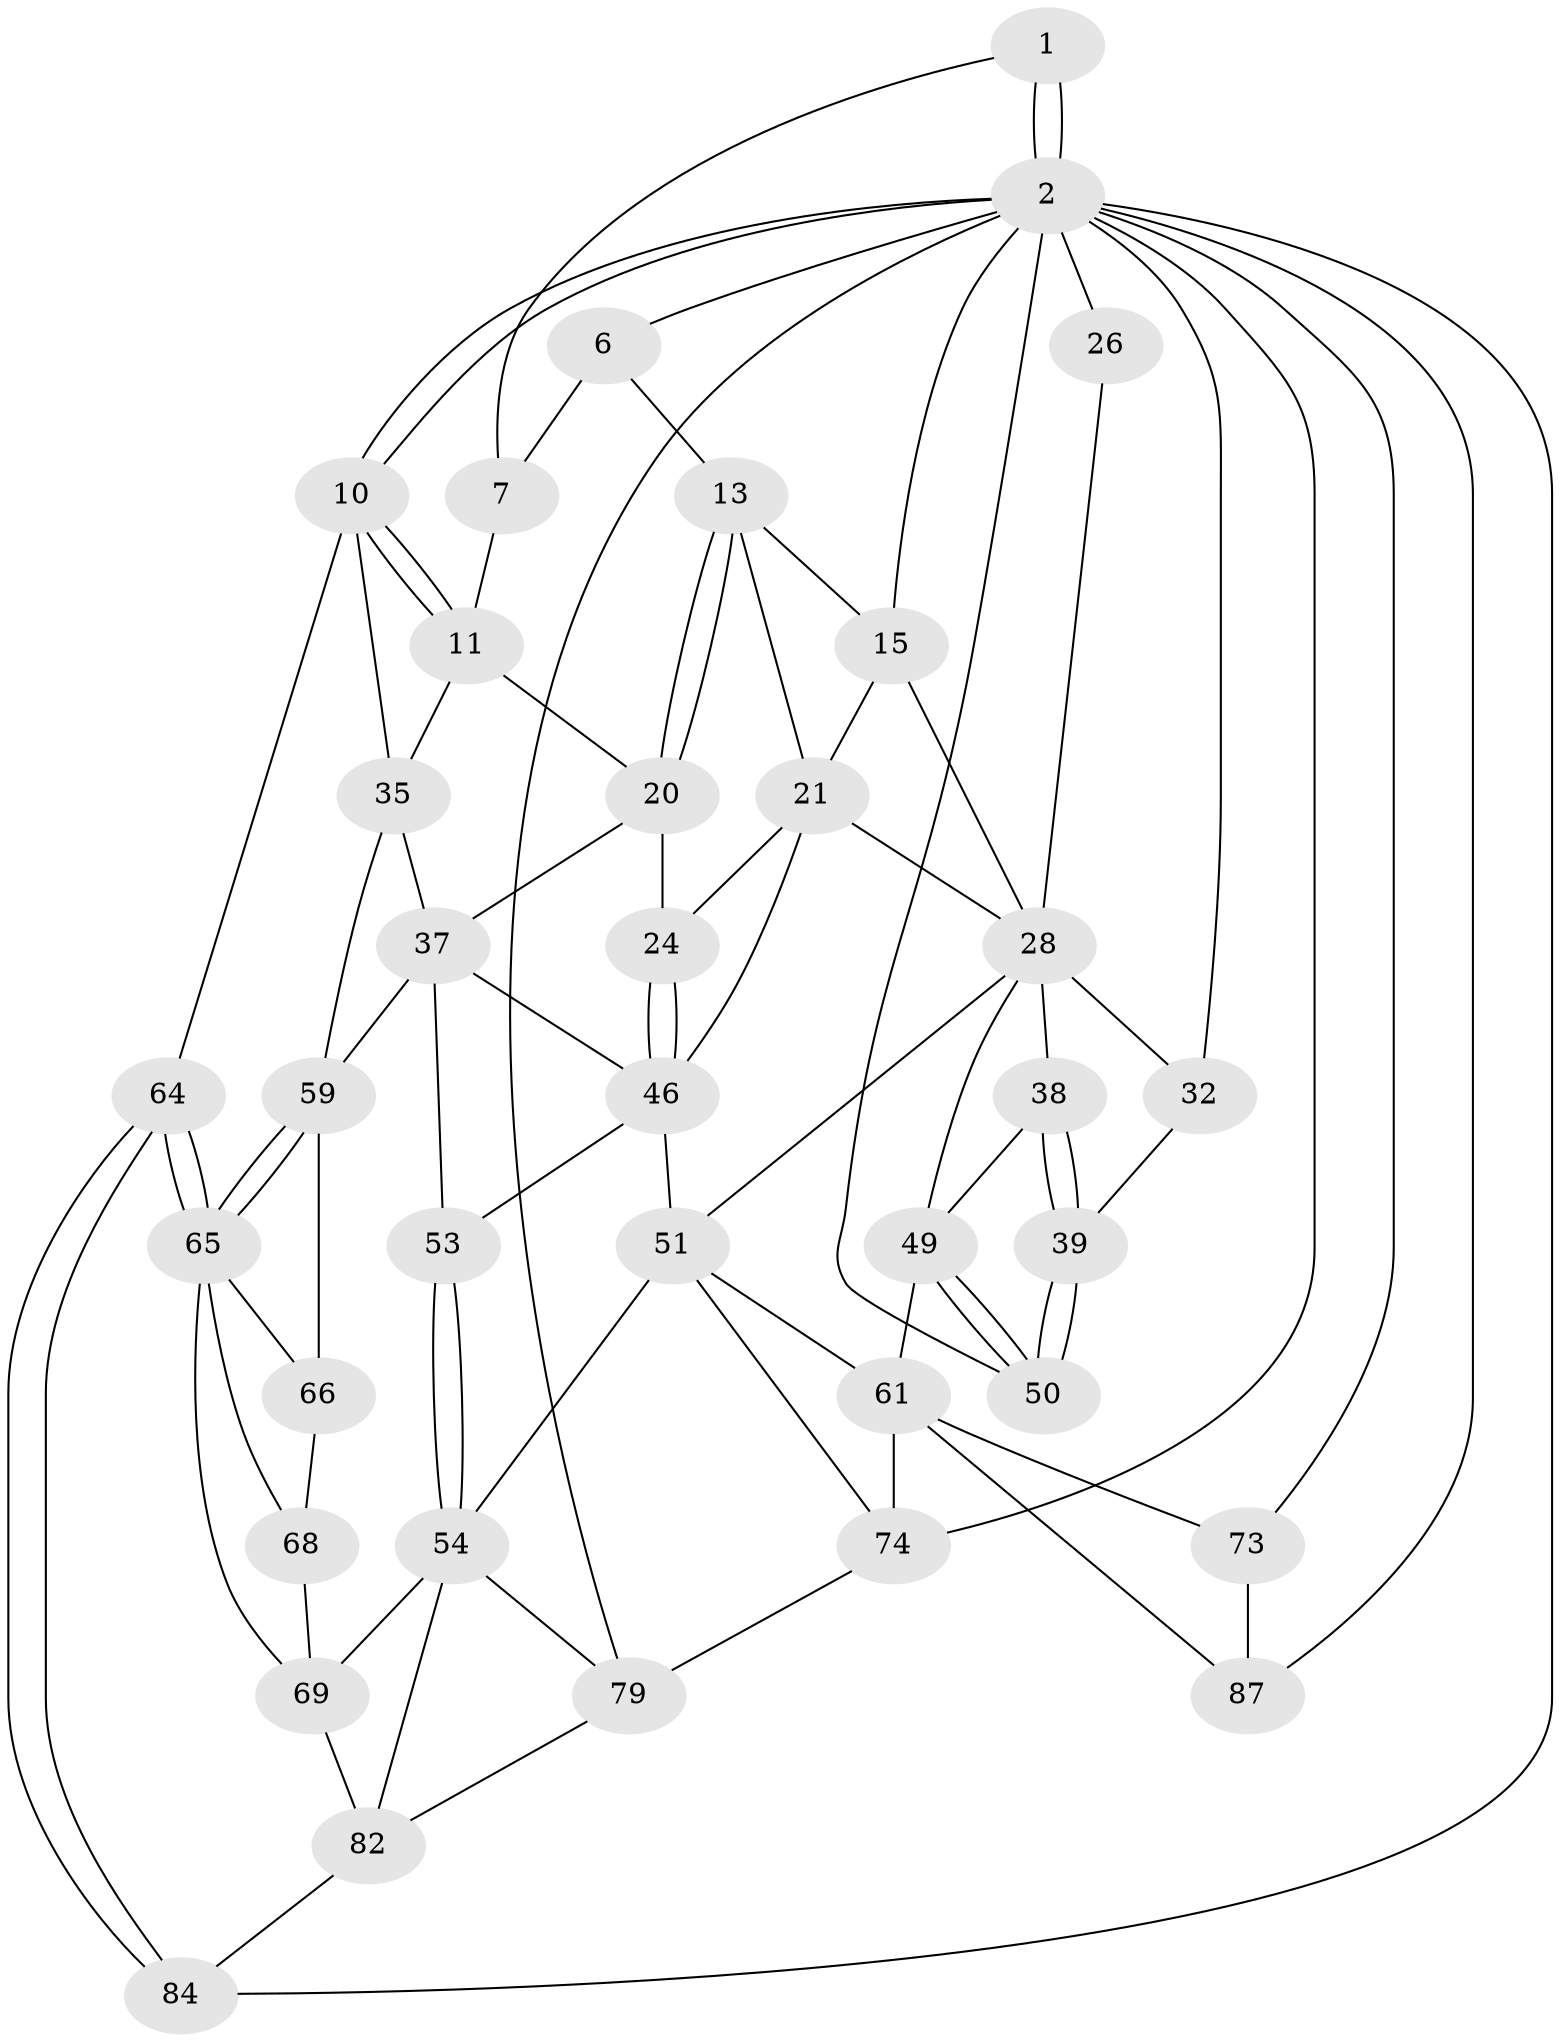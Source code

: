 // original degree distribution, {3: 0.021505376344086023, 6: 0.21505376344086022, 4: 0.24731182795698925, 5: 0.5161290322580645}
// Generated by graph-tools (version 1.1) at 2025/21/03/04/25 18:21:23]
// undirected, 37 vertices, 86 edges
graph export_dot {
graph [start="1"]
  node [color=gray90,style=filled];
  1 [pos="+0.9285228796826412+0"];
  2 [pos="+1+0",super="+3+83"];
  6 [pos="+0.6773848768343423+0",super="+9"];
  7 [pos="+0.8709417184161252+0.014497173109333959",super="+8"];
  10 [pos="+1+0.1460974605738403",super="+40"];
  11 [pos="+1+0.16073164368130968",super="+31+12"];
  13 [pos="+0.6679395591677663+0.13166830161613693",super="+14"];
  15 [pos="+0.494597757412429+0",super="+16"];
  20 [pos="+0.7624989528290556+0.2144753163171325",super="+23"];
  21 [pos="+0.5362659764801025+0.20166500582449348",super="+25"];
  24 [pos="+0.6144668114930842+0.3119345501905876"];
  26 [pos="+0.15413872789886374+0.17585769830205347"];
  28 [pos="+0.3569035636137586+0.285450126104181",super="+29+34"];
  32 [pos="+0+0.15075374625015447"];
  35 [pos="+0.9088959360593398+0.4189368726022513",super="+36+41"];
  37 [pos="+0.7833029156875821+0.43385082183113455",super="+45"];
  38 [pos="+0.12263100120805083+0.3197683651157541",super="+44"];
  39 [pos="+0+0.3475625871941148"];
  46 [pos="+0.686102353504799+0.4206527689420837",super="+47"];
  49 [pos="+0.1199726201750987+0.5159060823003035",super="+57"];
  50 [pos="+0+0.5846800255643164"];
  51 [pos="+0.4653413275700796+0.5504419193607475",super="+52+55"];
  53 [pos="+0.6198364392463154+0.555131484320242"];
  54 [pos="+0.5909282032331912+0.6229593506896206",super="+70"];
  59 [pos="+0.8433123564573904+0.5656933122068787",super="+60"];
  61 [pos="+0.31194057177069573+0.6475026522763527",super="+62+75"];
  64 [pos="+1+0.6350721818785566"];
  65 [pos="+0.869935084301006+0.6350785968424567",super="+71"];
  66 [pos="+0.7540390065930535+0.5638756701936971",super="+67+72"];
  68 [pos="+0.648530951898059+0.6192142981248322"];
  69 [pos="+0.6285580930274162+0.6224664507136775",super="+77"];
  73 [pos="+0.0834328207721758+0.7768059576373496"];
  74 [pos="+0.4666964840178813+0.7438810969570219",super="+81"];
  79 [pos="+0.6693914655948295+0.802712410637494",super="+80+88"];
  82 [pos="+0.7847524877657397+0.7047928064768251",super="+85"];
  84 [pos="+1+1"];
  87 [pos="+0.1430403249329372+0.8453922576739322"];
  1 -- 2;
  1 -- 2;
  1 -- 7;
  2 -- 10;
  2 -- 10;
  2 -- 32;
  2 -- 6;
  2 -- 73;
  2 -- 15 [weight=2];
  2 -- 50;
  2 -- 26 [weight=2];
  2 -- 84;
  2 -- 87;
  2 -- 79;
  2 -- 74 [weight=2];
  6 -- 13;
  6 -- 7;
  7 -- 11 [weight=2];
  10 -- 11;
  10 -- 11;
  10 -- 64;
  10 -- 35;
  11 -- 35;
  11 -- 20;
  13 -- 20;
  13 -- 20;
  13 -- 21;
  13 -- 15;
  15 -- 28;
  15 -- 21;
  20 -- 24;
  20 -- 37;
  21 -- 24;
  21 -- 46;
  21 -- 28;
  24 -- 46;
  24 -- 46;
  26 -- 28;
  28 -- 32;
  28 -- 38 [weight=2];
  28 -- 49;
  28 -- 51;
  32 -- 39;
  35 -- 37;
  35 -- 59;
  37 -- 53;
  37 -- 59;
  37 -- 46;
  38 -- 39;
  38 -- 39;
  38 -- 49;
  39 -- 50;
  39 -- 50;
  46 -- 51;
  46 -- 53;
  49 -- 50;
  49 -- 50;
  49 -- 61;
  51 -- 61;
  51 -- 74;
  51 -- 54;
  53 -- 54;
  53 -- 54;
  54 -- 82;
  54 -- 69;
  54 -- 79;
  59 -- 65;
  59 -- 65;
  59 -- 66;
  61 -- 73;
  61 -- 74 [weight=2];
  61 -- 87;
  64 -- 65;
  64 -- 65;
  64 -- 84;
  64 -- 84;
  65 -- 68;
  65 -- 69;
  65 -- 66;
  66 -- 68;
  68 -- 69;
  69 -- 82;
  73 -- 87;
  74 -- 79 [weight=2];
  79 -- 82;
  82 -- 84;
}
